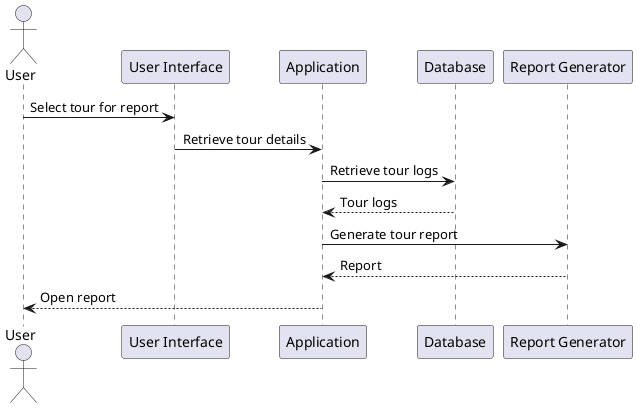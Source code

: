 @startuml
actor User as U
participant "User Interface" as UI
participant Application as App
participant Database as DB
participant "Report Generator" as RG

U -> UI: Select tour for report
UI -> App: Retrieve tour details
App -> DB: Retrieve tour logs
DB --> App: Tour logs
App -> RG: Generate tour report
RG --> App: Report
App --> U: Open report

@enduml
